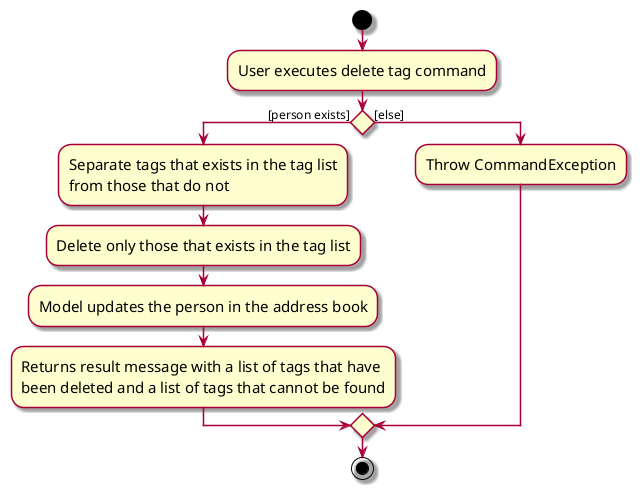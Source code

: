 @startuml
skin rose
skinparam ActivityFontSize 15
skinparam ArrowFontSize 12
start
:User executes delete tag command;

'Since the beta syntax does not support placing the condition outside the
'diamond we place it as the true branch instead.

if () then ([person exists])
    :Separate tags that exists in the tag list
    from those that do not;
    :Delete only those that exists in the tag list;
    :Model updates the person in the address book;
    :Returns result message with a list of tags that have 
    been deleted and a list of tags that cannot be found;
else ([else])
    :Throw CommandException;
endif
stop
@enduml
